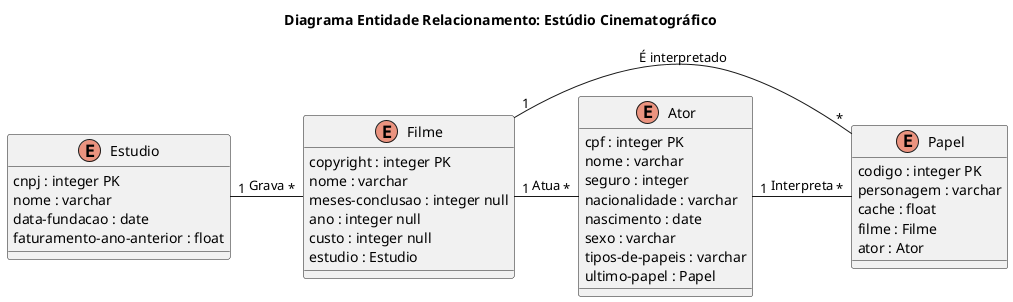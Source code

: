 @startuml

'!define DARKBLUE
'!include https://raw.githubusercontent.com/Drakemor/RedDress-PlantUML/master/style.puml

title Diagrama Entidade Relacionamento: Estúdio Cinematográfico

enum Estudio {
  cnpj : integer PK
  nome : varchar 
  data-fundacao : date
  faturamento-ano-anterior : float
}

enum Filme {
  copyright : integer PK
  nome : varchar 
  meses-conclusao : integer null
  ano : integer null
  custo : integer null
  estudio : Estudio
}

enum Ator {
  cpf : integer PK
  nome : varchar 
  seguro : integer 
  nacionalidade : varchar
  nascimento : date
  sexo : varchar
  tipos-de-papeis : varchar
  ultimo-papel : Papel
}

enum Papel {
  codigo : integer PK
  personagem : varchar
  cache : float
  filme : Filme
  ator : Ator 
}

Estudio "1" - "*" Filme : Grava
Filme "1" - "*" Ator : Atua
Ator "1" - "*" Papel : Interpreta
Filme "1" - "*" Papel : É interpretado

@enduml
